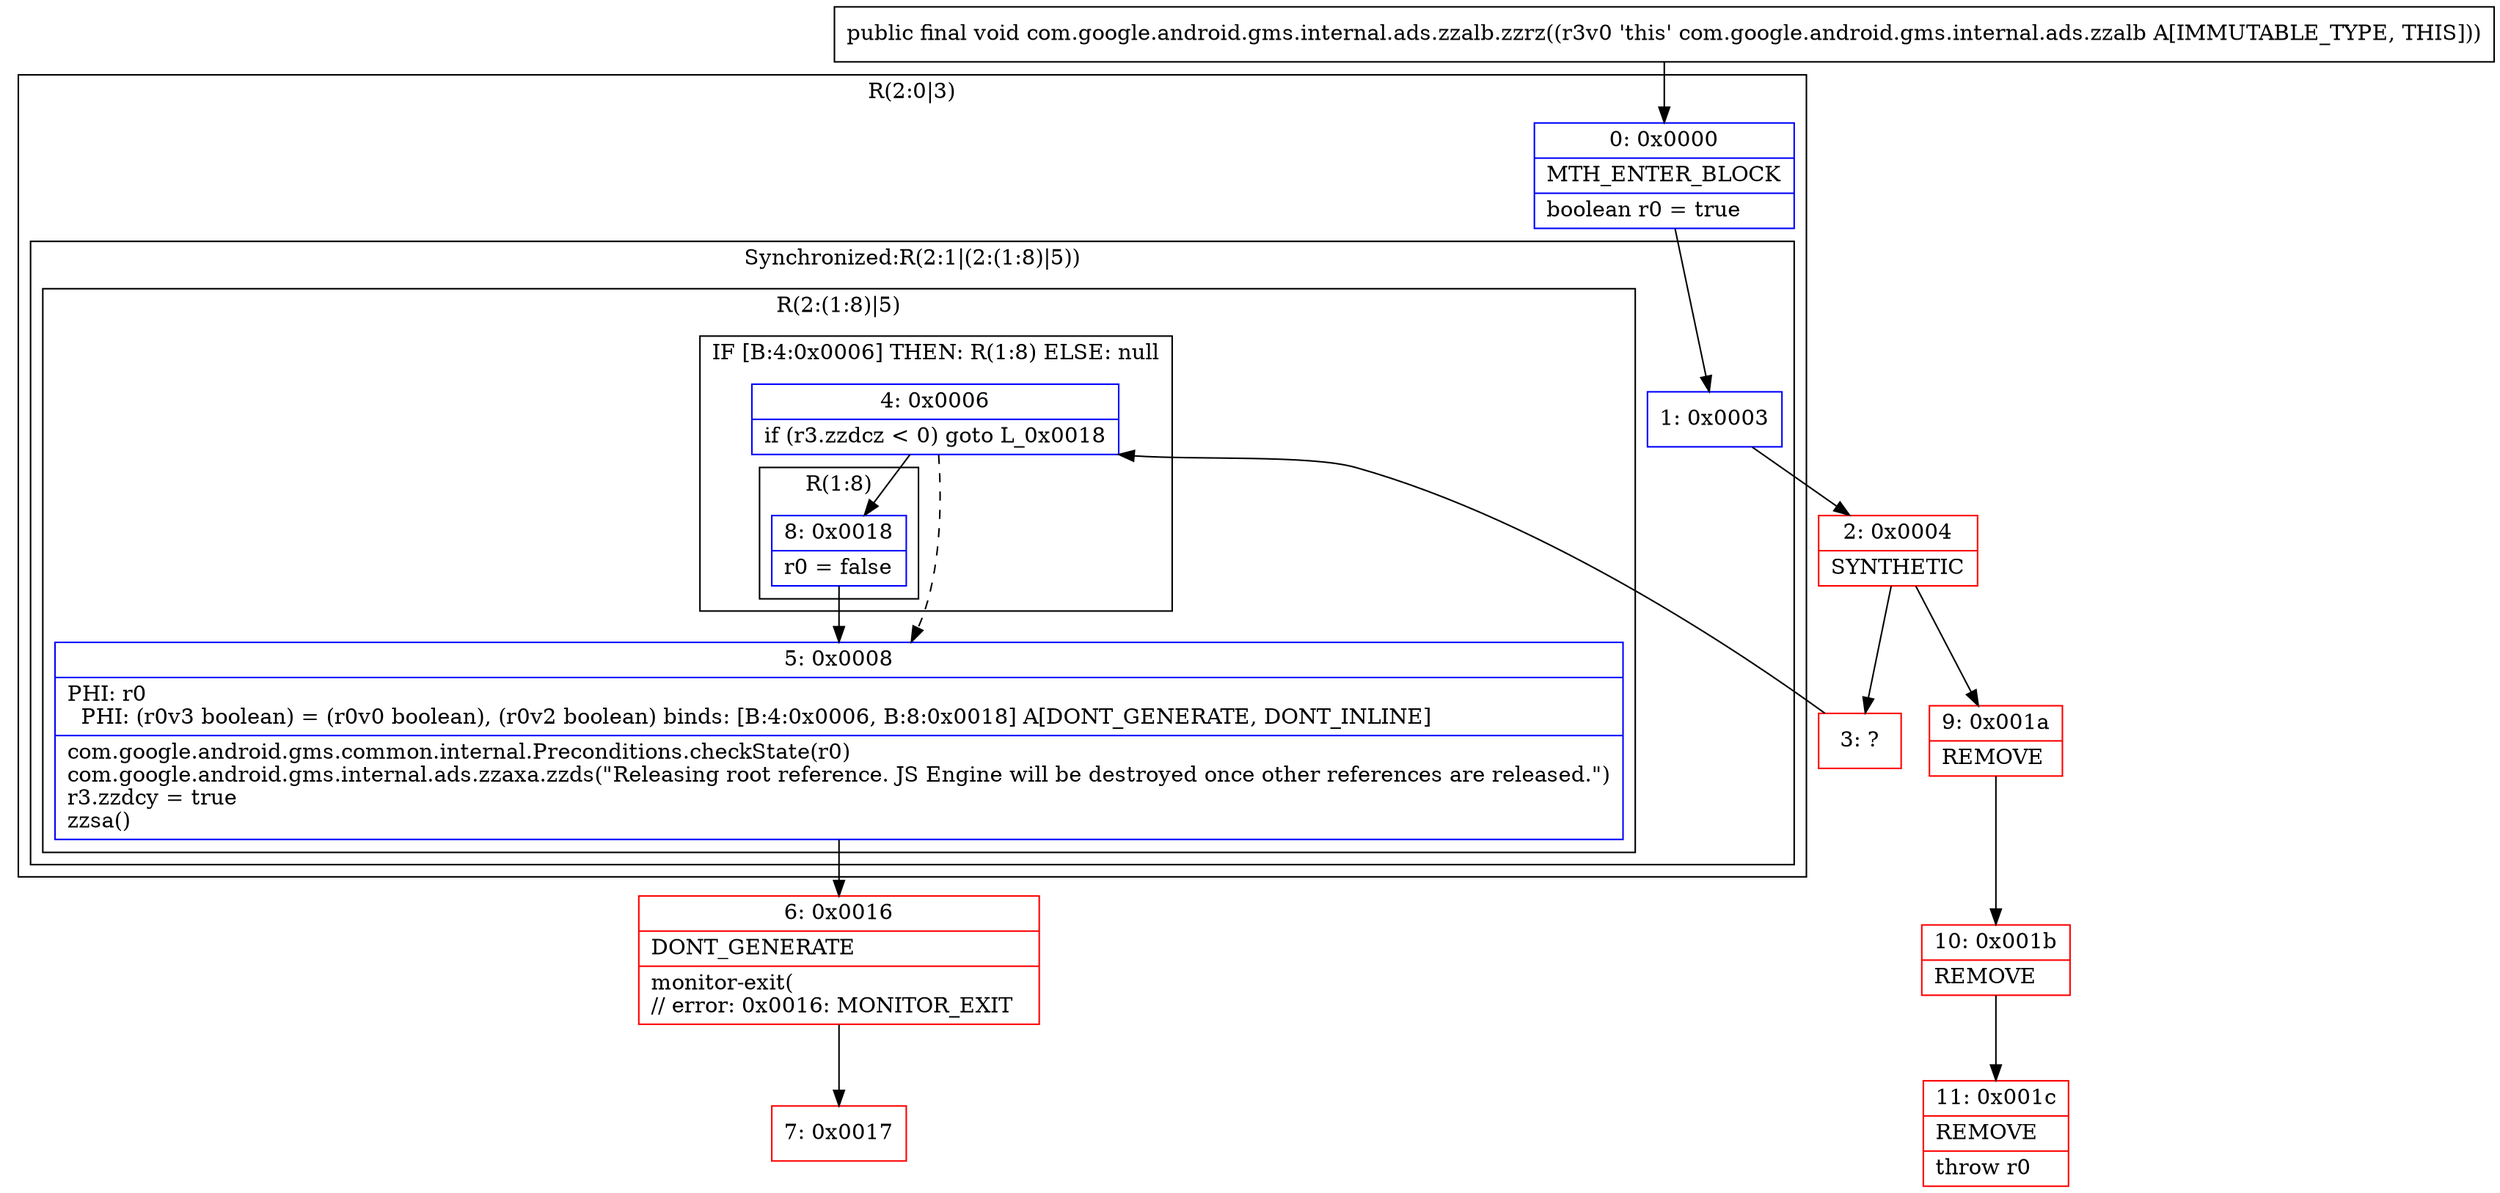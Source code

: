 digraph "CFG forcom.google.android.gms.internal.ads.zzalb.zzrz()V" {
subgraph cluster_Region_2068629934 {
label = "R(2:0|3)";
node [shape=record,color=blue];
Node_0 [shape=record,label="{0\:\ 0x0000|MTH_ENTER_BLOCK\l|boolean r0 = true\l}"];
subgraph cluster_SynchronizedRegion_1639854341 {
label = "Synchronized:R(2:1|(2:(1:8)|5))";
node [shape=record,color=blue];
Node_1 [shape=record,label="{1\:\ 0x0003}"];
subgraph cluster_Region_417010438 {
label = "R(2:(1:8)|5)";
node [shape=record,color=blue];
subgraph cluster_IfRegion_1808961543 {
label = "IF [B:4:0x0006] THEN: R(1:8) ELSE: null";
node [shape=record,color=blue];
Node_4 [shape=record,label="{4\:\ 0x0006|if (r3.zzdcz \< 0) goto L_0x0018\l}"];
subgraph cluster_Region_161881678 {
label = "R(1:8)";
node [shape=record,color=blue];
Node_8 [shape=record,label="{8\:\ 0x0018|r0 = false\l}"];
}
}
Node_5 [shape=record,label="{5\:\ 0x0008|PHI: r0 \l  PHI: (r0v3 boolean) = (r0v0 boolean), (r0v2 boolean) binds: [B:4:0x0006, B:8:0x0018] A[DONT_GENERATE, DONT_INLINE]\l|com.google.android.gms.common.internal.Preconditions.checkState(r0)\lcom.google.android.gms.internal.ads.zzaxa.zzds(\"Releasing root reference. JS Engine will be destroyed once other references are released.\")\lr3.zzdcy = true\lzzsa()\l}"];
}
}
}
Node_2 [shape=record,color=red,label="{2\:\ 0x0004|SYNTHETIC\l}"];
Node_3 [shape=record,color=red,label="{3\:\ ?}"];
Node_6 [shape=record,color=red,label="{6\:\ 0x0016|DONT_GENERATE\l|monitor\-exit(\l\/\/ error: 0x0016: MONITOR_EXIT  \l}"];
Node_7 [shape=record,color=red,label="{7\:\ 0x0017}"];
Node_9 [shape=record,color=red,label="{9\:\ 0x001a|REMOVE\l}"];
Node_10 [shape=record,color=red,label="{10\:\ 0x001b|REMOVE\l}"];
Node_11 [shape=record,color=red,label="{11\:\ 0x001c|REMOVE\l|throw r0\l}"];
MethodNode[shape=record,label="{public final void com.google.android.gms.internal.ads.zzalb.zzrz((r3v0 'this' com.google.android.gms.internal.ads.zzalb A[IMMUTABLE_TYPE, THIS])) }"];
MethodNode -> Node_0;
Node_0 -> Node_1;
Node_1 -> Node_2;
Node_4 -> Node_5[style=dashed];
Node_4 -> Node_8;
Node_8 -> Node_5;
Node_5 -> Node_6;
Node_2 -> Node_3;
Node_2 -> Node_9;
Node_3 -> Node_4;
Node_6 -> Node_7;
Node_9 -> Node_10;
Node_10 -> Node_11;
}

